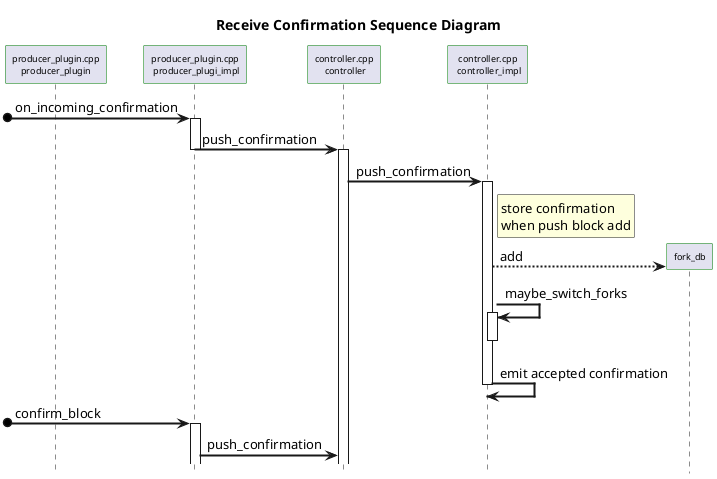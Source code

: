 @startuml
'-----------skin param setting------------------------------------------------------
skinparam sequenceArrowThickness 2
skinparam roundCorner 2
skinparam agentBorderColor Green

'skinparam monochrome reverse
'skinparam sequenceMessageAlign left
skinparam participantBorderColor Green
skinparam participantFontSize 9
'-----------title---------------------------------------------------------

hide footbox
title Receive Confirmation Sequence Diagram
participant "producer_plugin.cpp\n producer_plugin " as pp
participant "producer_plugin.cpp\n producer_plugi_impl" as ppi
participant "controller.cpp\n controller" as cc
participant "controller.cpp\n controller_impl" as cci
participant fork_db

[o->ppi: on_incoming_confirmation
activate ppi
    ppi->cc: push_confirmation
deactivate ppi
    activate cc
        cc->cci: push_confirmation
        activate cci
        rnote right of  cci
        store confirmation
        when push block add
        end rnote
            create fork_db
            cci-->fork_db:add
            cci->cci:maybe_switch_forks
                activate cci
                'cci->fork_db: mark_in_current_chain, set_validity
                deactivate cci
        cci->cci: emit accepted confirmation
        'cci->cci: emit confirm_block
        deactivate cci

[o->ppi: confirm_block
activate ppi
    ppi->cc: push_confirmation

@enduml